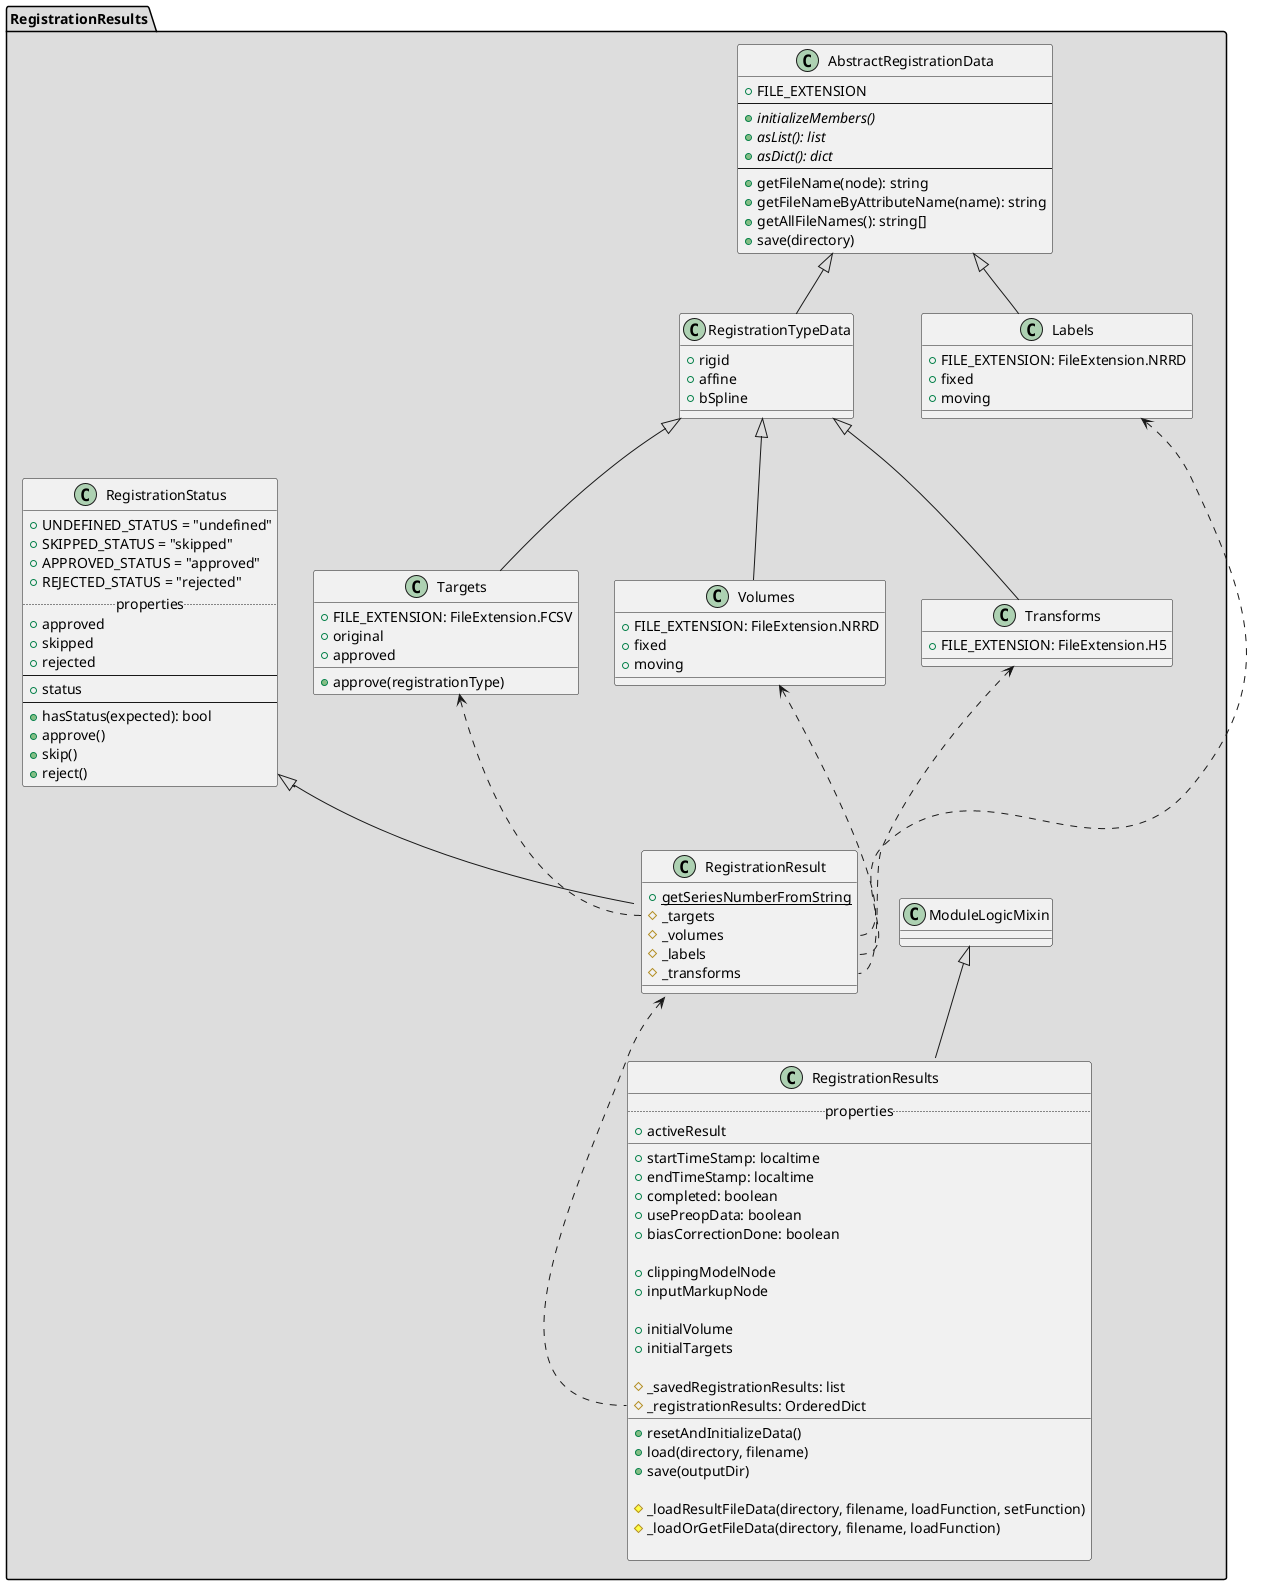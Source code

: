 @startuml

package "RegistrationResults" #DDDDDD {

  class RegistrationResults {
    .. properties ..
    + activeResult
    __
    + startTimeStamp: localtime
    + endTimeStamp: localtime
    + completed: boolean
    + usePreopData: boolean
    + biasCorrectionDone: boolean

    + clippingModelNode
    + inputMarkupNode

    + initialVolume
    + initialTargets

    # _savedRegistrationResults: list
    # _registrationResults: OrderedDict
    __
    + resetAndInitializeData()
    + load(directory, filename)
    + save(outputDir)

    # _loadResultFileData(directory, filename, loadFunction, setFunction)
    # _loadOrGetFileData(directory, filename, loadFunction)

  }

  ModuleLogicMixin <|-- RegistrationResults

  class RegistrationStatus {
    + UNDEFINED_STATUS = "undefined"
    + SKIPPED_STATUS = "skipped"
    + APPROVED_STATUS = "approved"
    + REJECTED_STATUS = "rejected"
    .. properties ..
    + approved
    + skipped
    + rejected
    --
    + status
    --
    + hasStatus(expected): bool
    + approve()
    + skip()
    + reject()
  }

  class RegistrationResult {
    + {static} getSeriesNumberFromString
    # _targets
    # _volumes
    # _labels
    # _transforms
  }

  RegistrationStatus <|-- RegistrationResult

  class AbstractRegistrationData {
    + FILE_EXTENSION
    --
    + {abstract} initializeMembers()
    + {abstract} asList(): list
    + {abstract} asDict(): dict
    --
    + getFileName(node): string
    + getFileNameByAttributeName(name): string
    + getAllFileNames(): string[]
    + save(directory)
  }

  AbstractRegistrationData <|-- RegistrationTypeData

  class RegistrationTypeData {
    + rigid
    + affine
    + bSpline
  }

  class Labels {
    + FILE_EXTENSION: FileExtension.NRRD
    + fixed
    + moving
  }

  class Volumes {
    + FILE_EXTENSION: FileExtension.NRRD
    + fixed
    + moving
  }

  class Transforms {
    + FILE_EXTENSION: FileExtension.H5
  }

  class Targets {
    + FILE_EXTENSION: FileExtension.FCSV
    + original
    + approved
    + approve(registrationType)
  }

  AbstractRegistrationData <|-- Labels
  RegistrationTypeData <|-- Volumes
  RegistrationTypeData <|-- Transforms
  RegistrationTypeData <|-- Targets

  Volumes <.. RegistrationResult::_volumes
  Targets <.. RegistrationResult::_targets
  Labels <.. RegistrationResult::_labels
  Transforms <.. RegistrationResult::_transforms

  RegistrationResult <.. RegistrationResults::_registrationResults
}

@enduml